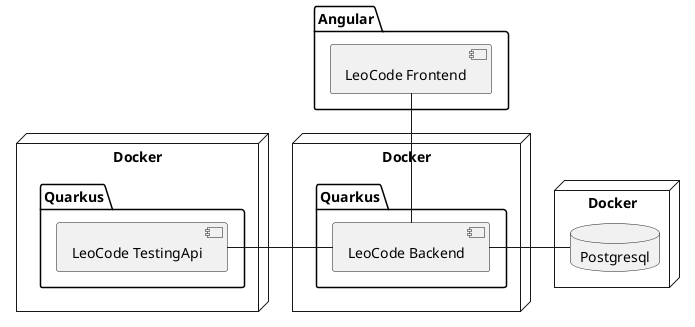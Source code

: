 @startuml

node "Docker" as Docker2{
    database "Postgresql"
}
node "Docker" as Docker1{
    package "Quarkus" as Quarkus1{
        [LeoCode Backend]
    }
}

node "Docker" as Docker3{
    package "Quarkus" as Quarkus2{
        [LeoCode TestingApi]
    }
}

package "Angular" {
    [LeoCode Frontend]
}

[LeoCode TestingApi] - [LeoCode Backend]
[LeoCode Backend] - Postgresql
[LeoCode Backend] -up- [LeoCode Frontend]
@enduml